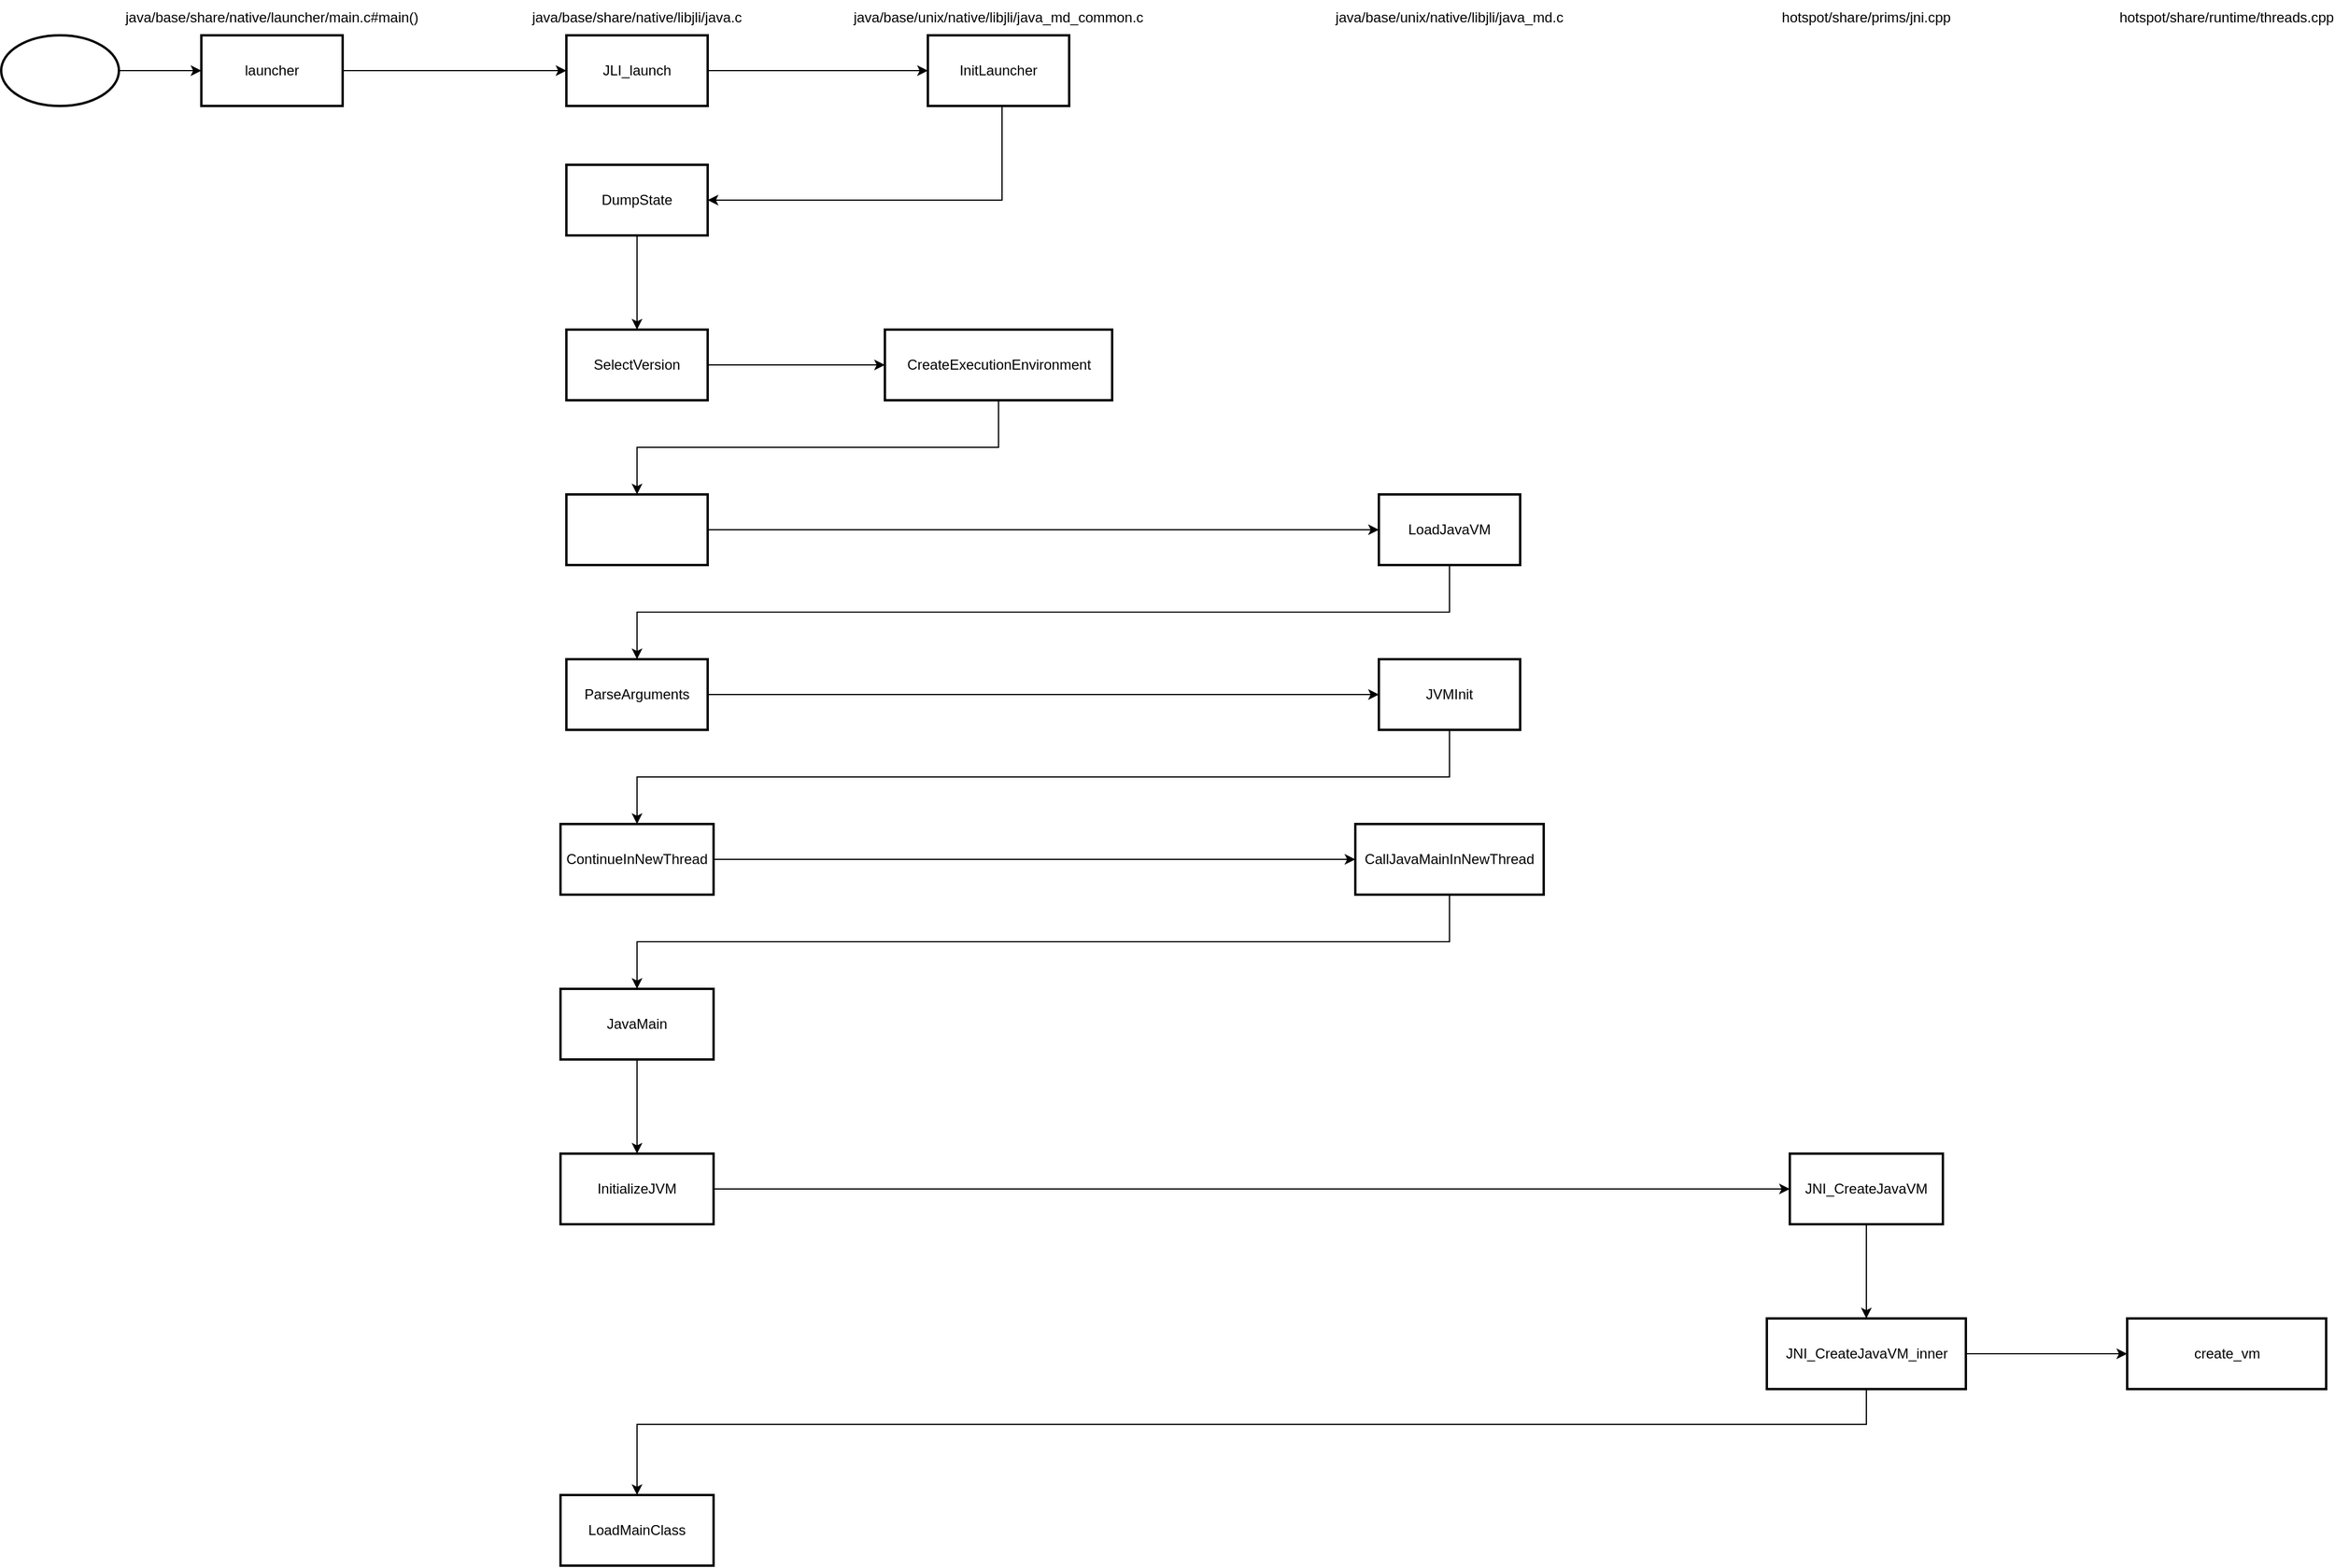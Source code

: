 <mxfile version="24.7.6">
  <diagram name="第 1 页" id="EW0pqv8WBgVQwhpAsJ-Y">
    <mxGraphModel dx="1426" dy="757" grid="1" gridSize="10" guides="1" tooltips="1" connect="1" arrows="1" fold="1" page="1" pageScale="1" pageWidth="827" pageHeight="1169" math="0" shadow="0">
      <root>
        <mxCell id="0" />
        <mxCell id="1" parent="0" />
        <mxCell id="tLt2KG-wKE5PONiP59la-1" value="java/base/share/native/launcher/main.c#main()" style="text;html=1;align=center;verticalAlign=middle;whiteSpace=wrap;rounded=0;" parent="1" vertex="1">
          <mxGeometry x="240" y="40" width="60" height="30" as="geometry" />
        </mxCell>
        <mxCell id="tLt2KG-wKE5PONiP59la-2" value="" style="edgeStyle=orthogonalEdgeStyle;rounded=0;orthogonalLoop=1;jettySize=auto;html=1;" parent="1" source="tLt2KG-wKE5PONiP59la-3" target="tLt2KG-wKE5PONiP59la-5" edge="1">
          <mxGeometry relative="1" as="geometry" />
        </mxCell>
        <mxCell id="tLt2KG-wKE5PONiP59la-3" value="" style="strokeWidth=2;html=1;shape=mxgraph.flowchart.start_1;whiteSpace=wrap;" parent="1" vertex="1">
          <mxGeometry x="40" y="70" width="100" height="60" as="geometry" />
        </mxCell>
        <mxCell id="tLt2KG-wKE5PONiP59la-4" value="" style="edgeStyle=orthogonalEdgeStyle;rounded=0;orthogonalLoop=1;jettySize=auto;html=1;" parent="1" source="tLt2KG-wKE5PONiP59la-5" target="tLt2KG-wKE5PONiP59la-6" edge="1">
          <mxGeometry relative="1" as="geometry" />
        </mxCell>
        <mxCell id="tLt2KG-wKE5PONiP59la-5" value="launcher" style="whiteSpace=wrap;html=1;strokeWidth=2;" parent="1" vertex="1">
          <mxGeometry x="210" y="70" width="120" height="60" as="geometry" />
        </mxCell>
        <mxCell id="tLt2KG-wKE5PONiP59la-10" value="" style="edgeStyle=orthogonalEdgeStyle;rounded=0;orthogonalLoop=1;jettySize=auto;html=1;" parent="1" source="tLt2KG-wKE5PONiP59la-6" target="tLt2KG-wKE5PONiP59la-9" edge="1">
          <mxGeometry relative="1" as="geometry" />
        </mxCell>
        <mxCell id="tLt2KG-wKE5PONiP59la-6" value="JLI_launch" style="whiteSpace=wrap;html=1;strokeWidth=2;" parent="1" vertex="1">
          <mxGeometry x="520" y="70" width="120" height="60" as="geometry" />
        </mxCell>
        <mxCell id="tLt2KG-wKE5PONiP59la-8" value="java/base/share/native/libjli/java.c" style="text;html=1;align=center;verticalAlign=middle;whiteSpace=wrap;rounded=0;" parent="1" vertex="1">
          <mxGeometry x="550" y="40" width="60" height="30" as="geometry" />
        </mxCell>
        <mxCell id="Qh0ZPegz-4Dvq6i9Fg19-2" value="" style="edgeStyle=orthogonalEdgeStyle;rounded=0;orthogonalLoop=1;jettySize=auto;html=1;" parent="1" source="tLt2KG-wKE5PONiP59la-9" target="Qh0ZPegz-4Dvq6i9Fg19-1" edge="1">
          <mxGeometry relative="1" as="geometry">
            <Array as="points">
              <mxPoint x="890" y="210" />
            </Array>
          </mxGeometry>
        </mxCell>
        <mxCell id="tLt2KG-wKE5PONiP59la-9" value="InitLauncher" style="whiteSpace=wrap;html=1;strokeWidth=2;" parent="1" vertex="1">
          <mxGeometry x="827" y="70" width="120" height="60" as="geometry" />
        </mxCell>
        <mxCell id="tLt2KG-wKE5PONiP59la-11" value="java/base/unix/native/libjli/java_md_common.c" style="text;html=1;align=center;verticalAlign=middle;whiteSpace=wrap;rounded=0;" parent="1" vertex="1">
          <mxGeometry x="857" y="40" width="60" height="30" as="geometry" />
        </mxCell>
        <mxCell id="Qh0ZPegz-4Dvq6i9Fg19-4" value="" style="edgeStyle=orthogonalEdgeStyle;rounded=0;orthogonalLoop=1;jettySize=auto;html=1;" parent="1" source="Qh0ZPegz-4Dvq6i9Fg19-1" target="Qh0ZPegz-4Dvq6i9Fg19-3" edge="1">
          <mxGeometry relative="1" as="geometry" />
        </mxCell>
        <mxCell id="Qh0ZPegz-4Dvq6i9Fg19-1" value="DumpState" style="whiteSpace=wrap;html=1;strokeWidth=2;" parent="1" vertex="1">
          <mxGeometry x="520" y="180" width="120" height="60" as="geometry" />
        </mxCell>
        <mxCell id="Qh0ZPegz-4Dvq6i9Fg19-6" value="" style="edgeStyle=orthogonalEdgeStyle;rounded=0;orthogonalLoop=1;jettySize=auto;html=1;" parent="1" source="Qh0ZPegz-4Dvq6i9Fg19-3" target="Qh0ZPegz-4Dvq6i9Fg19-5" edge="1">
          <mxGeometry relative="1" as="geometry" />
        </mxCell>
        <mxCell id="Qh0ZPegz-4Dvq6i9Fg19-3" value="SelectVersion" style="whiteSpace=wrap;html=1;strokeWidth=2;" parent="1" vertex="1">
          <mxGeometry x="520" y="320" width="120" height="60" as="geometry" />
        </mxCell>
        <mxCell id="Qh0ZPegz-4Dvq6i9Fg19-8" value="" style="edgeStyle=orthogonalEdgeStyle;rounded=0;orthogonalLoop=1;jettySize=auto;html=1;entryX=0.5;entryY=0;entryDx=0;entryDy=0;" parent="1" source="Qh0ZPegz-4Dvq6i9Fg19-5" target="Qh0ZPegz-4Dvq6i9Fg19-9" edge="1">
          <mxGeometry relative="1" as="geometry">
            <mxPoint x="896.5" y="470" as="targetPoint" />
            <Array as="points">
              <mxPoint x="887" y="420" />
              <mxPoint x="580" y="420" />
            </Array>
          </mxGeometry>
        </mxCell>
        <mxCell id="Qh0ZPegz-4Dvq6i9Fg19-5" value="CreateExecutionEnvironment" style="whiteSpace=wrap;html=1;strokeWidth=2;" parent="1" vertex="1">
          <mxGeometry x="790.5" y="320" width="193" height="60" as="geometry" />
        </mxCell>
        <mxCell id="Qh0ZPegz-4Dvq6i9Fg19-11" value="" style="edgeStyle=orthogonalEdgeStyle;rounded=0;orthogonalLoop=1;jettySize=auto;html=1;" parent="1" source="Qh0ZPegz-4Dvq6i9Fg19-9" target="Qh0ZPegz-4Dvq6i9Fg19-10" edge="1">
          <mxGeometry relative="1" as="geometry" />
        </mxCell>
        <mxCell id="Qh0ZPegz-4Dvq6i9Fg19-9" value="" style="whiteSpace=wrap;html=1;strokeWidth=2;" parent="1" vertex="1">
          <mxGeometry x="520" y="460" width="120" height="60" as="geometry" />
        </mxCell>
        <mxCell id="Qh0ZPegz-4Dvq6i9Fg19-14" value="" style="edgeStyle=orthogonalEdgeStyle;rounded=0;orthogonalLoop=1;jettySize=auto;html=1;" parent="1" source="Qh0ZPegz-4Dvq6i9Fg19-10" target="Qh0ZPegz-4Dvq6i9Fg19-13" edge="1">
          <mxGeometry relative="1" as="geometry">
            <Array as="points">
              <mxPoint x="1270" y="560" />
              <mxPoint x="580" y="560" />
            </Array>
          </mxGeometry>
        </mxCell>
        <mxCell id="Qh0ZPegz-4Dvq6i9Fg19-10" value="LoadJavaVM" style="whiteSpace=wrap;html=1;strokeWidth=2;" parent="1" vertex="1">
          <mxGeometry x="1210" y="460" width="120" height="60" as="geometry" />
        </mxCell>
        <mxCell id="Qh0ZPegz-4Dvq6i9Fg19-12" value="java/base/unix/native/libjli/java_md.c" style="text;html=1;align=center;verticalAlign=middle;whiteSpace=wrap;rounded=0;" parent="1" vertex="1">
          <mxGeometry x="1240" y="40" width="60" height="30" as="geometry" />
        </mxCell>
        <mxCell id="Qh0ZPegz-4Dvq6i9Fg19-16" value="" style="edgeStyle=orthogonalEdgeStyle;rounded=0;orthogonalLoop=1;jettySize=auto;html=1;" parent="1" source="Qh0ZPegz-4Dvq6i9Fg19-13" target="Qh0ZPegz-4Dvq6i9Fg19-15" edge="1">
          <mxGeometry relative="1" as="geometry" />
        </mxCell>
        <mxCell id="Qh0ZPegz-4Dvq6i9Fg19-13" value="ParseArguments" style="whiteSpace=wrap;html=1;strokeWidth=2;" parent="1" vertex="1">
          <mxGeometry x="520" y="600" width="120" height="60" as="geometry" />
        </mxCell>
        <mxCell id="Qh0ZPegz-4Dvq6i9Fg19-18" value="" style="edgeStyle=orthogonalEdgeStyle;rounded=0;orthogonalLoop=1;jettySize=auto;html=1;" parent="1" source="Qh0ZPegz-4Dvq6i9Fg19-15" target="Qh0ZPegz-4Dvq6i9Fg19-17" edge="1">
          <mxGeometry relative="1" as="geometry">
            <Array as="points">
              <mxPoint x="1270" y="700" />
              <mxPoint x="580" y="700" />
            </Array>
          </mxGeometry>
        </mxCell>
        <mxCell id="Qh0ZPegz-4Dvq6i9Fg19-15" value="JVMInit" style="whiteSpace=wrap;html=1;strokeWidth=2;" parent="1" vertex="1">
          <mxGeometry x="1210" y="600" width="120" height="60" as="geometry" />
        </mxCell>
        <mxCell id="fzGPynKHHogGRUGH7-Ga-2" value="" style="edgeStyle=orthogonalEdgeStyle;rounded=0;orthogonalLoop=1;jettySize=auto;html=1;" edge="1" parent="1" source="Qh0ZPegz-4Dvq6i9Fg19-17" target="fzGPynKHHogGRUGH7-Ga-1">
          <mxGeometry relative="1" as="geometry" />
        </mxCell>
        <mxCell id="Qh0ZPegz-4Dvq6i9Fg19-17" value="ContinueInNewThread" style="whiteSpace=wrap;html=1;strokeWidth=2;" parent="1" vertex="1">
          <mxGeometry x="515" y="740" width="130" height="60" as="geometry" />
        </mxCell>
        <mxCell id="fzGPynKHHogGRUGH7-Ga-4" style="edgeStyle=orthogonalEdgeStyle;rounded=0;orthogonalLoop=1;jettySize=auto;html=1;entryX=0.5;entryY=0;entryDx=0;entryDy=0;" edge="1" parent="1" source="fzGPynKHHogGRUGH7-Ga-1" target="fzGPynKHHogGRUGH7-Ga-3">
          <mxGeometry relative="1" as="geometry">
            <Array as="points">
              <mxPoint x="1270" y="840" />
              <mxPoint x="580" y="840" />
            </Array>
          </mxGeometry>
        </mxCell>
        <mxCell id="fzGPynKHHogGRUGH7-Ga-1" value="CallJavaMainInNewThread" style="whiteSpace=wrap;html=1;strokeWidth=2;" vertex="1" parent="1">
          <mxGeometry x="1190" y="740" width="160" height="60" as="geometry" />
        </mxCell>
        <mxCell id="fzGPynKHHogGRUGH7-Ga-6" value="" style="edgeStyle=orthogonalEdgeStyle;rounded=0;orthogonalLoop=1;jettySize=auto;html=1;" edge="1" parent="1" source="fzGPynKHHogGRUGH7-Ga-3" target="fzGPynKHHogGRUGH7-Ga-5">
          <mxGeometry relative="1" as="geometry" />
        </mxCell>
        <mxCell id="fzGPynKHHogGRUGH7-Ga-3" value="JavaMain" style="whiteSpace=wrap;html=1;strokeWidth=2;" vertex="1" parent="1">
          <mxGeometry x="515" y="880" width="130" height="60" as="geometry" />
        </mxCell>
        <mxCell id="fzGPynKHHogGRUGH7-Ga-9" value="" style="edgeStyle=orthogonalEdgeStyle;rounded=0;orthogonalLoop=1;jettySize=auto;html=1;" edge="1" parent="1" source="fzGPynKHHogGRUGH7-Ga-5" target="fzGPynKHHogGRUGH7-Ga-8">
          <mxGeometry relative="1" as="geometry" />
        </mxCell>
        <mxCell id="fzGPynKHHogGRUGH7-Ga-5" value="InitializeJVM" style="whiteSpace=wrap;html=1;strokeWidth=2;" vertex="1" parent="1">
          <mxGeometry x="515" y="1020" width="130" height="60" as="geometry" />
        </mxCell>
        <mxCell id="fzGPynKHHogGRUGH7-Ga-7" value="hotspot/share/prims/jni.cpp" style="text;html=1;align=center;verticalAlign=middle;whiteSpace=wrap;rounded=0;" vertex="1" parent="1">
          <mxGeometry x="1594" y="40" width="60" height="30" as="geometry" />
        </mxCell>
        <mxCell id="fzGPynKHHogGRUGH7-Ga-11" value="" style="edgeStyle=orthogonalEdgeStyle;rounded=0;orthogonalLoop=1;jettySize=auto;html=1;" edge="1" parent="1" source="fzGPynKHHogGRUGH7-Ga-8" target="fzGPynKHHogGRUGH7-Ga-10">
          <mxGeometry relative="1" as="geometry" />
        </mxCell>
        <mxCell id="fzGPynKHHogGRUGH7-Ga-8" value="JNI_CreateJavaVM" style="whiteSpace=wrap;html=1;strokeWidth=2;" vertex="1" parent="1">
          <mxGeometry x="1559" y="1020" width="130" height="60" as="geometry" />
        </mxCell>
        <mxCell id="fzGPynKHHogGRUGH7-Ga-14" value="" style="edgeStyle=orthogonalEdgeStyle;rounded=0;orthogonalLoop=1;jettySize=auto;html=1;" edge="1" parent="1" source="fzGPynKHHogGRUGH7-Ga-10" target="fzGPynKHHogGRUGH7-Ga-13">
          <mxGeometry relative="1" as="geometry" />
        </mxCell>
        <mxCell id="fzGPynKHHogGRUGH7-Ga-16" style="edgeStyle=orthogonalEdgeStyle;rounded=0;orthogonalLoop=1;jettySize=auto;html=1;entryX=0.5;entryY=0;entryDx=0;entryDy=0;" edge="1" parent="1" source="fzGPynKHHogGRUGH7-Ga-10" target="fzGPynKHHogGRUGH7-Ga-15">
          <mxGeometry relative="1" as="geometry">
            <Array as="points">
              <mxPoint x="1624" y="1250" />
              <mxPoint x="580" y="1250" />
            </Array>
          </mxGeometry>
        </mxCell>
        <mxCell id="fzGPynKHHogGRUGH7-Ga-10" value="JNI_CreateJavaVM_inner" style="whiteSpace=wrap;html=1;strokeWidth=2;" vertex="1" parent="1">
          <mxGeometry x="1539.5" y="1160" width="169" height="60" as="geometry" />
        </mxCell>
        <mxCell id="fzGPynKHHogGRUGH7-Ga-12" value="hotspot/share/runtime/threads.cpp" style="text;html=1;align=center;verticalAlign=middle;whiteSpace=wrap;rounded=0;" vertex="1" parent="1">
          <mxGeometry x="1900" y="40" width="60" height="30" as="geometry" />
        </mxCell>
        <mxCell id="fzGPynKHHogGRUGH7-Ga-13" value="create_vm" style="whiteSpace=wrap;html=1;strokeWidth=2;" vertex="1" parent="1">
          <mxGeometry x="1845.5" y="1160" width="169" height="60" as="geometry" />
        </mxCell>
        <mxCell id="fzGPynKHHogGRUGH7-Ga-15" value="LoadMainClass" style="whiteSpace=wrap;html=1;strokeWidth=2;" vertex="1" parent="1">
          <mxGeometry x="515" y="1310" width="130" height="60" as="geometry" />
        </mxCell>
      </root>
    </mxGraphModel>
  </diagram>
</mxfile>
